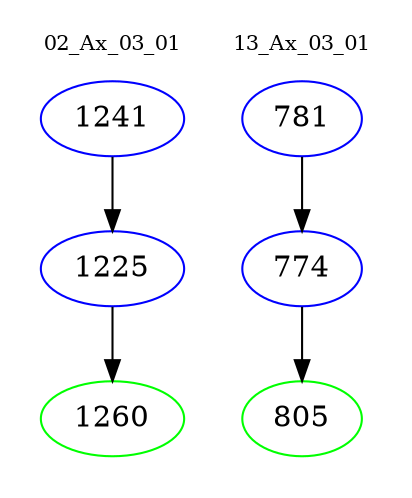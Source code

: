 digraph{
subgraph cluster_0 {
color = white
label = "02_Ax_03_01";
fontsize=10;
T0_1241 [label="1241", color="blue"]
T0_1241 -> T0_1225 [color="black"]
T0_1225 [label="1225", color="blue"]
T0_1225 -> T0_1260 [color="black"]
T0_1260 [label="1260", color="green"]
}
subgraph cluster_1 {
color = white
label = "13_Ax_03_01";
fontsize=10;
T1_781 [label="781", color="blue"]
T1_781 -> T1_774 [color="black"]
T1_774 [label="774", color="blue"]
T1_774 -> T1_805 [color="black"]
T1_805 [label="805", color="green"]
}
}
